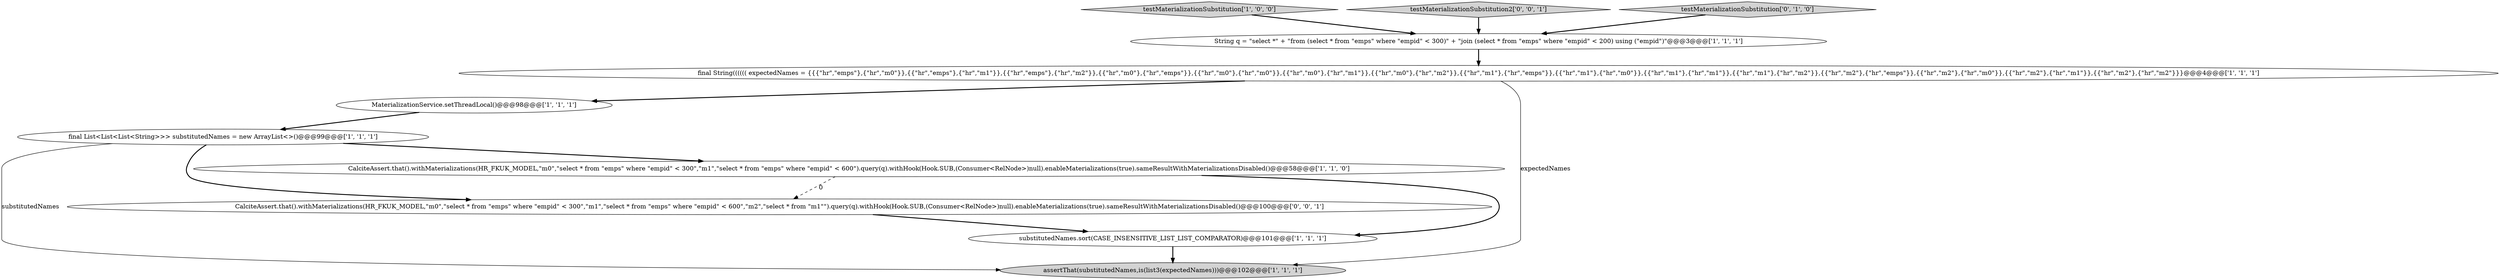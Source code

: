 digraph {
3 [style = filled, label = "testMaterializationSubstitution['1', '0', '0']", fillcolor = lightgray, shape = diamond image = "AAA0AAABBB1BBB"];
9 [style = filled, label = "testMaterializationSubstitution2['0', '0', '1']", fillcolor = lightgray, shape = diamond image = "AAA0AAABBB3BBB"];
1 [style = filled, label = "final List<List<List<String>>> substitutedNames = new ArrayList<>()@@@99@@@['1', '1', '1']", fillcolor = white, shape = ellipse image = "AAA0AAABBB1BBB"];
5 [style = filled, label = "String q = \"select *\" + \"from (select * from \"emps\" where \"empid\" < 300)\" + \"join (select * from \"emps\" where \"empid\" < 200) using (\"empid\")\"@@@3@@@['1', '1', '1']", fillcolor = white, shape = ellipse image = "AAA0AAABBB1BBB"];
8 [style = filled, label = "testMaterializationSubstitution['0', '1', '0']", fillcolor = lightgray, shape = diamond image = "AAA0AAABBB2BBB"];
0 [style = filled, label = "substitutedNames.sort(CASE_INSENSITIVE_LIST_LIST_COMPARATOR)@@@101@@@['1', '1', '1']", fillcolor = white, shape = ellipse image = "AAA0AAABBB1BBB"];
10 [style = filled, label = "CalciteAssert.that().withMaterializations(HR_FKUK_MODEL,\"m0\",\"select * from \"emps\" where \"empid\" < 300\",\"m1\",\"select * from \"emps\" where \"empid\" < 600\",\"m2\",\"select * from \"m1\"\").query(q).withHook(Hook.SUB,(Consumer<RelNode>)null).enableMaterializations(true).sameResultWithMaterializationsDisabled()@@@100@@@['0', '0', '1']", fillcolor = white, shape = ellipse image = "AAA0AAABBB3BBB"];
4 [style = filled, label = "MaterializationService.setThreadLocal()@@@98@@@['1', '1', '1']", fillcolor = white, shape = ellipse image = "AAA0AAABBB1BBB"];
2 [style = filled, label = "assertThat(substitutedNames,is(list3(expectedNames)))@@@102@@@['1', '1', '1']", fillcolor = lightgray, shape = ellipse image = "AAA0AAABBB1BBB"];
6 [style = filled, label = "final String(((((( expectedNames = {{{\"hr\",\"emps\"},{\"hr\",\"m0\"}},{{\"hr\",\"emps\"},{\"hr\",\"m1\"}},{{\"hr\",\"emps\"},{\"hr\",\"m2\"}},{{\"hr\",\"m0\"},{\"hr\",\"emps\"}},{{\"hr\",\"m0\"},{\"hr\",\"m0\"}},{{\"hr\",\"m0\"},{\"hr\",\"m1\"}},{{\"hr\",\"m0\"},{\"hr\",\"m2\"}},{{\"hr\",\"m1\"},{\"hr\",\"emps\"}},{{\"hr\",\"m1\"},{\"hr\",\"m0\"}},{{\"hr\",\"m1\"},{\"hr\",\"m1\"}},{{\"hr\",\"m1\"},{\"hr\",\"m2\"}},{{\"hr\",\"m2\"},{\"hr\",\"emps\"}},{{\"hr\",\"m2\"},{\"hr\",\"m0\"}},{{\"hr\",\"m2\"},{\"hr\",\"m1\"}},{{\"hr\",\"m2\"},{\"hr\",\"m2\"}}}@@@4@@@['1', '1', '1']", fillcolor = white, shape = ellipse image = "AAA0AAABBB1BBB"];
7 [style = filled, label = "CalciteAssert.that().withMaterializations(HR_FKUK_MODEL,\"m0\",\"select * from \"emps\" where \"empid\" < 300\",\"m1\",\"select * from \"emps\" where \"empid\" < 600\").query(q).withHook(Hook.SUB,(Consumer<RelNode>)null).enableMaterializations(true).sameResultWithMaterializationsDisabled()@@@58@@@['1', '1', '0']", fillcolor = white, shape = ellipse image = "AAA0AAABBB1BBB"];
9->5 [style = bold, label=""];
7->10 [style = dashed, label="0"];
6->4 [style = bold, label=""];
4->1 [style = bold, label=""];
7->0 [style = bold, label=""];
3->5 [style = bold, label=""];
1->2 [style = solid, label="substitutedNames"];
5->6 [style = bold, label=""];
8->5 [style = bold, label=""];
1->10 [style = bold, label=""];
1->7 [style = bold, label=""];
6->2 [style = solid, label="expectedNames"];
10->0 [style = bold, label=""];
0->2 [style = bold, label=""];
}
